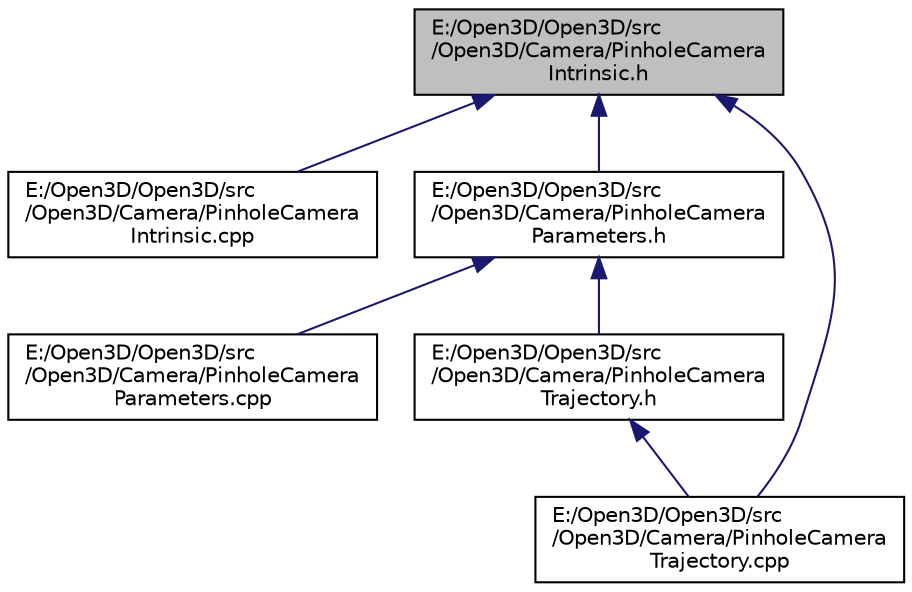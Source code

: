 digraph "E:/Open3D/Open3D/src/Open3D/Camera/PinholeCameraIntrinsic.h"
{
 // INTERACTIVE_SVG=YES
 // LATEX_PDF_SIZE
  bgcolor="transparent";
  edge [fontname="Helvetica",fontsize="10",labelfontname="Helvetica",labelfontsize="10"];
  node [fontname="Helvetica",fontsize="10",shape=record];
  Node3 [label="E:/Open3D/Open3D/src\l/Open3D/Camera/PinholeCamera\lIntrinsic.h",height=0.2,width=0.4,color="black", fillcolor="grey75", style="filled", fontcolor="black",tooltip=" "];
  Node3 -> Node4 [dir="back",color="midnightblue",fontsize="10",style="solid",fontname="Helvetica"];
  Node4 [label="E:/Open3D/Open3D/src\l/Open3D/Camera/PinholeCamera\lIntrinsic.cpp",height=0.2,width=0.4,color="black",URL="$_pinhole_camera_intrinsic_8cpp.html",tooltip=" "];
  Node3 -> Node5 [dir="back",color="midnightblue",fontsize="10",style="solid",fontname="Helvetica"];
  Node5 [label="E:/Open3D/Open3D/src\l/Open3D/Camera/PinholeCamera\lParameters.h",height=0.2,width=0.4,color="black",URL="$_pinhole_camera_parameters_8h.html",tooltip=" "];
  Node5 -> Node6 [dir="back",color="midnightblue",fontsize="10",style="solid",fontname="Helvetica"];
  Node6 [label="E:/Open3D/Open3D/src\l/Open3D/Camera/PinholeCamera\lParameters.cpp",height=0.2,width=0.4,color="black",URL="$_pinhole_camera_parameters_8cpp.html",tooltip=" "];
  Node5 -> Node7 [dir="back",color="midnightblue",fontsize="10",style="solid",fontname="Helvetica"];
  Node7 [label="E:/Open3D/Open3D/src\l/Open3D/Camera/PinholeCamera\lTrajectory.h",height=0.2,width=0.4,color="black",URL="$_pinhole_camera_trajectory_8h.html",tooltip=" "];
  Node7 -> Node8 [dir="back",color="midnightblue",fontsize="10",style="solid",fontname="Helvetica"];
  Node8 [label="E:/Open3D/Open3D/src\l/Open3D/Camera/PinholeCamera\lTrajectory.cpp",height=0.2,width=0.4,color="black",URL="$_pinhole_camera_trajectory_8cpp.html",tooltip=" "];
  Node3 -> Node8 [dir="back",color="midnightblue",fontsize="10",style="solid",fontname="Helvetica"];
}
